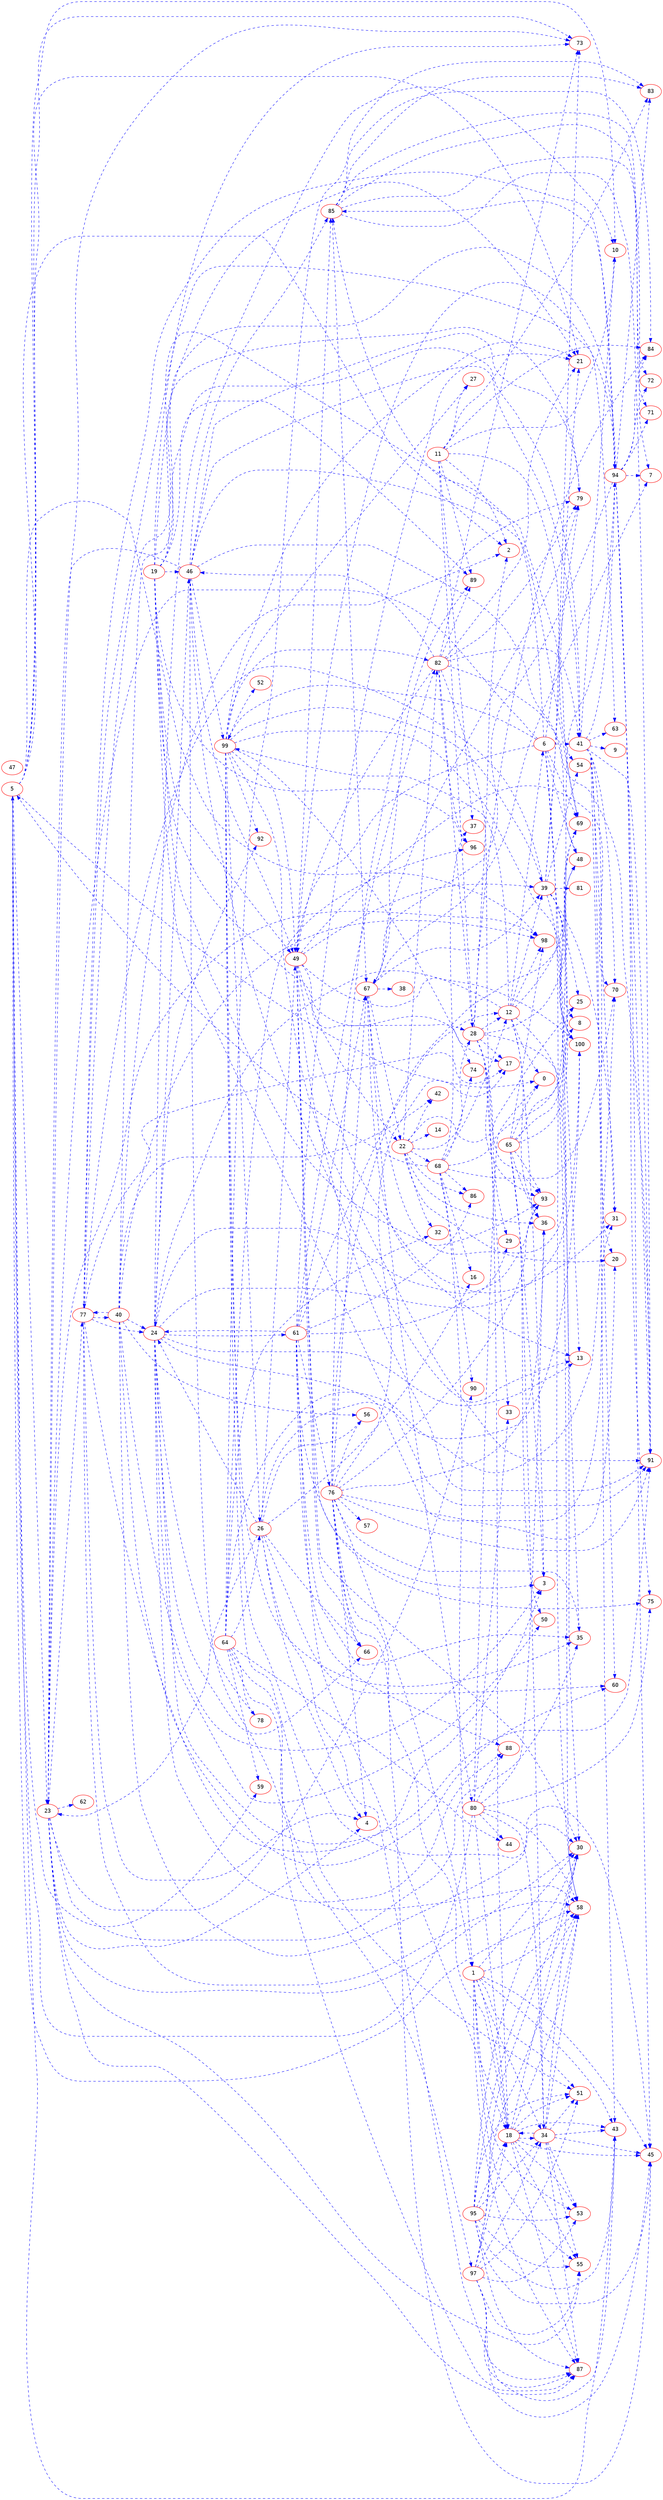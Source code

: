 digraph dumpedGraph {
		node[color=Red,fontname=Courier]
		edge[color=Blue,style=dashed]
		rankdir=LR; //Rank Direction Left to Right
		/*Total Nodes : 40 */
"1"->{"18" "30" "34" "43" "45" "51" "53" "55" "58" "87"}
"3"->{}
"5"->{"0" "2" "10" "21" "23" "43" "58" "59" "73" "98"}
"6"->{"13" "23" "41" "48" "49" "58" "69" "79" "85" "99"}
"10"->{}
"11"->{"2" "10" "27" "28" "37" "54" "83" "84" "89"}
"12"->{"0" "3" "6" "24" "36" "39" "58" "69" "98" "99"}
"18"->{"30" "34" "43" "45" "51" "53" "55" "58" "87"}
"19"->{"21" "28" "41" "46" "49" "73" "79" "89" "91" "93" "96"}
"22"->{"14" "20" "25" "28" "32" "36" "42" "68" "82" "86"}
"23"->{"4" "30" "35" "55" "62" "73" "77" "87" "90" "98"}
"24"->{"10" "13" "31" "46" "50" "61" "66" "78" "88" "91" "92" "93" "100"}
"26"->{"4" "16" "23" "24" "49" "56" "60" "66" "87" "100"}
"27"->{}
"28"->{"2" "12" "17" "18" "29" "30" "33" "69" "84" "93"}
"34"->{"18" "30" "43" "45" "51" "53" "55" "58" "87"}
"39"->{"8" "21" "25" "31" "35" "54" "73" "77" "81" "100"}
"40"->{"2" "3" "24" "30" "42" "56" "60" "77" "94" "98"}
"41"->{"9" "10" "20" "31" "43" "60" "63" "70" "91" "94"}
"46"->{"13" "23" "41" "48" "49" "58" "69" "79" "85" "99"}
"47"->{}
"49"->{"17" "22" "30" "31" "39" "66" "70" "75" "85" "91" "100"}
"53"->{}
"61"->{"3" "12" "18" "21" "24" "29" "35" "67" "76" "82" "86" "88"}
"64"->{"26" "32" "44" "59" "70" "78" "83" "87" "96" "97"}
"65"->{"0" "3" "34" "36" "48" "50" "69" "93" "94" "98"}
"67"->{"7" "8" "13" "22" "38" "39" "79" "80" "89"}
"68"->{"1" "5" "12" "16" "25" "37" "70" "74" "86" "90"}
"76"->{"1" "4" "17" "18" "20" "35" "36" "45" "48" "56" "57" "66" "67" "79" "91" "93"}
"77"->{"3" "4" "17" "24" "40" "58" "63" "69" "94"}
"80"->{"0" "5" "18" "33" "34" "36" "44" "58" "75" "88"}
"81"->{}
"82"->{"21" "28" "41" "46" "49" "73" "79" "89" "91" "93" "96"}
"85"->{"7" "67" "71" "72" "83" "84" "91"}
"87"->{}
"94"->{"7" "45" "49" "67" "71" "72" "75" "83" "84" "85" "91"}
"95"->{"18" "30" "34" "43" "45" "51" "53" "55" "58" "87"}
"97"->{"18" "30" "34" "43" "45" "51" "53" "55" "58" "87"}
"99"->{"21" "26" "27" "35" "39" "45" "49" "51" "52" "74" "82" "91" "92" "100"}
"100"->{}
}